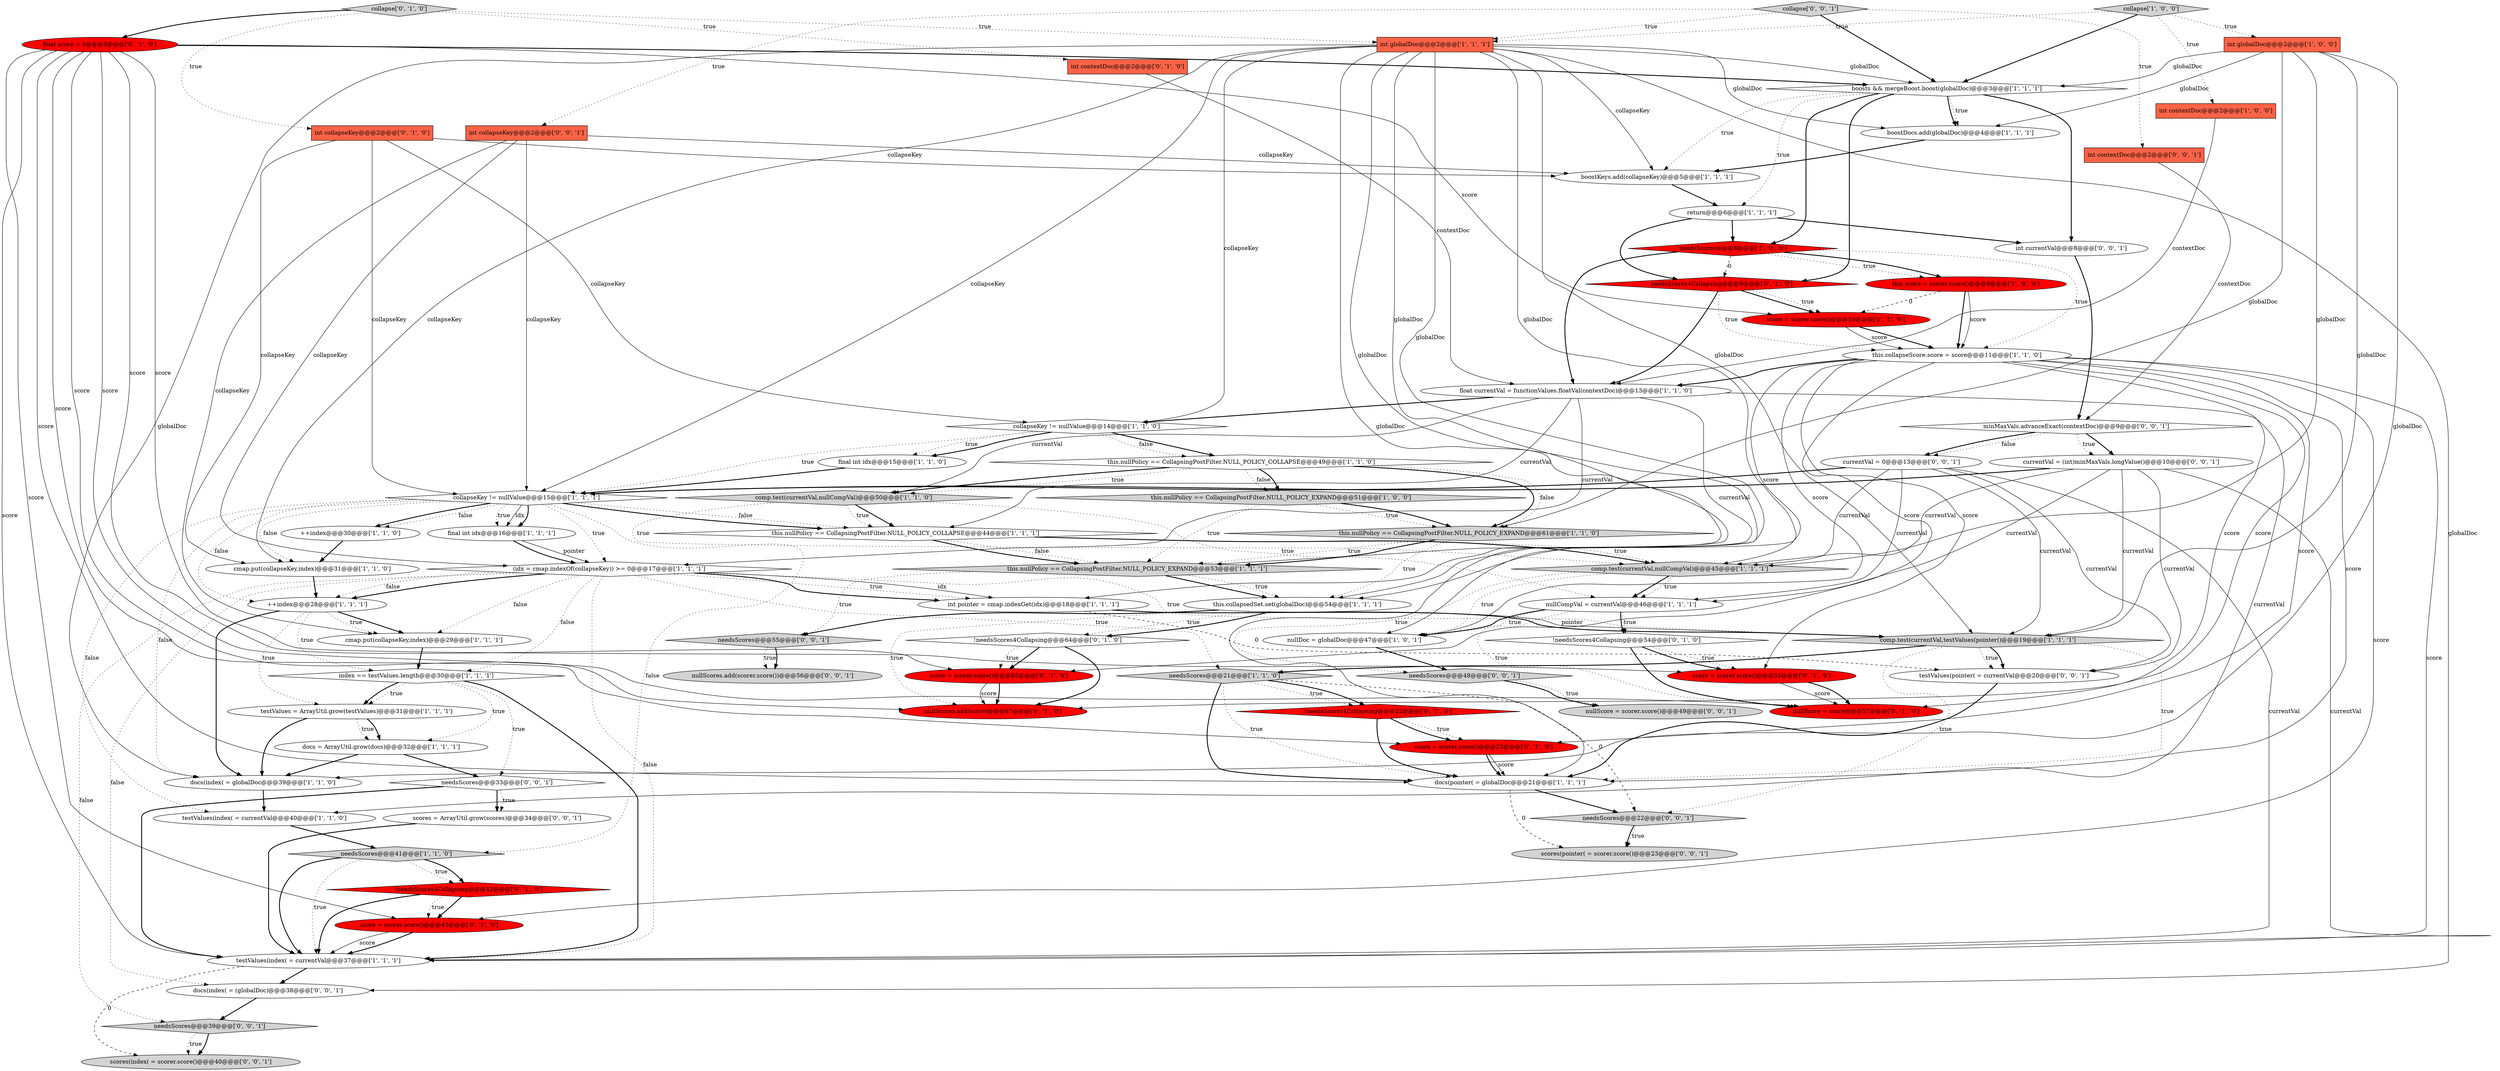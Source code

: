 digraph {
15 [style = filled, label = "index == testValues.length@@@30@@@['1', '1', '1']", fillcolor = white, shape = diamond image = "AAA0AAABBB1BBB"];
70 [style = filled, label = "needsScores@@@33@@@['0', '0', '1']", fillcolor = white, shape = diamond image = "AAA0AAABBB3BBB"];
12 [style = filled, label = "comp.test(currentVal,testValues(pointer()@@@19@@@['1', '1', '1']", fillcolor = lightgray, shape = diamond image = "AAA0AAABBB1BBB"];
9 [style = filled, label = "int contextDoc@@@2@@@['1', '0', '0']", fillcolor = tomato, shape = box image = "AAA0AAABBB1BBB"];
47 [style = filled, label = "score = scorer.score()@@@43@@@['0', '1', '0']", fillcolor = red, shape = ellipse image = "AAA1AAABBB2BBB"];
75 [style = filled, label = "scores(pointer( = scorer.score()@@@23@@@['0', '0', '1']", fillcolor = lightgray, shape = ellipse image = "AAA0AAABBB3BBB"];
45 [style = filled, label = "int contextDoc@@@2@@@['0', '1', '0']", fillcolor = tomato, shape = box image = "AAA0AAABBB2BBB"];
36 [style = filled, label = "boostDocs.add(globalDoc)@@@4@@@['1', '1', '1']", fillcolor = white, shape = ellipse image = "AAA0AAABBB1BBB"];
55 [style = filled, label = "score = scorer.score()@@@65@@@['0', '1', '0']", fillcolor = red, shape = ellipse image = "AAA1AAABBB2BBB"];
16 [style = filled, label = "this.nullPolicy == CollapsingPostFilter.NULL_POLICY_EXPAND@@@51@@@['1', '0', '0']", fillcolor = lightgray, shape = diamond image = "AAA0AAABBB1BBB"];
11 [style = filled, label = "comp.test(currentVal,nullCompVal)@@@45@@@['1', '1', '1']", fillcolor = lightgray, shape = diamond image = "AAA0AAABBB1BBB"];
0 [style = filled, label = "needsScores@@@8@@@['1', '0', '0']", fillcolor = red, shape = diamond image = "AAA1AAABBB1BBB"];
69 [style = filled, label = "testValues(pointer( = currentVal@@@20@@@['0', '0', '1']", fillcolor = white, shape = ellipse image = "AAA0AAABBB3BBB"];
64 [style = filled, label = "collapse['0', '0', '1']", fillcolor = lightgray, shape = diamond image = "AAA0AAABBB3BBB"];
1 [style = filled, label = "int pointer = cmap.indexGet(idx)@@@18@@@['1', '1', '1']", fillcolor = white, shape = ellipse image = "AAA0AAABBB1BBB"];
32 [style = filled, label = "int globalDoc@@@2@@@['1', '0', '0']", fillcolor = tomato, shape = box image = "AAA0AAABBB1BBB"];
17 [style = filled, label = "nullCompVal = currentVal@@@46@@@['1', '1', '1']", fillcolor = white, shape = ellipse image = "AAA0AAABBB1BBB"];
34 [style = filled, label = "docs(pointer( = globalDoc@@@21@@@['1', '1', '1']", fillcolor = white, shape = ellipse image = "AAA0AAABBB1BBB"];
39 [style = filled, label = "cmap.put(collapseKey,index)@@@31@@@['1', '1', '0']", fillcolor = white, shape = ellipse image = "AAA0AAABBB1BBB"];
50 [style = filled, label = "score = scorer.score()@@@10@@@['0', '1', '0']", fillcolor = red, shape = ellipse image = "AAA1AAABBB2BBB"];
6 [style = filled, label = "final int idx@@@16@@@['1', '1', '1']", fillcolor = white, shape = ellipse image = "AAA0AAABBB1BBB"];
31 [style = filled, label = "testValues(index( = currentVal@@@40@@@['1', '1', '0']", fillcolor = white, shape = ellipse image = "AAA0AAABBB1BBB"];
23 [style = filled, label = "final int idx@@@15@@@['1', '1', '0']", fillcolor = white, shape = ellipse image = "AAA0AAABBB1BBB"];
58 [style = filled, label = "needsScores@@@39@@@['0', '0', '1']", fillcolor = lightgray, shape = diamond image = "AAA0AAABBB3BBB"];
61 [style = filled, label = "nullScores.add(scorer.score())@@@56@@@['0', '0', '1']", fillcolor = lightgray, shape = ellipse image = "AAA0AAABBB3BBB"];
30 [style = filled, label = "cmap.put(collapseKey,index)@@@29@@@['1', '1', '1']", fillcolor = white, shape = ellipse image = "AAA0AAABBB1BBB"];
13 [style = filled, label = "needsScores@@@41@@@['1', '1', '0']", fillcolor = lightgray, shape = diamond image = "AAA0AAABBB1BBB"];
62 [style = filled, label = "needsScores@@@22@@@['0', '0', '1']", fillcolor = lightgray, shape = diamond image = "AAA0AAABBB3BBB"];
66 [style = filled, label = "needsScores@@@48@@@['0', '0', '1']", fillcolor = lightgray, shape = diamond image = "AAA0AAABBB3BBB"];
54 [style = filled, label = "!needsScores4Collapsing@@@54@@@['0', '1', '0']", fillcolor = white, shape = diamond image = "AAA0AAABBB2BBB"];
24 [style = filled, label = "boosts && mergeBoost.boost(globalDoc)@@@3@@@['1', '1', '1']", fillcolor = white, shape = diamond image = "AAA0AAABBB1BBB"];
28 [style = filled, label = "nullDoc = globalDoc@@@47@@@['1', '0', '1']", fillcolor = white, shape = ellipse image = "AAA0AAABBB1BBB"];
41 [style = filled, label = "this.nullPolicy == CollapsingPostFilter.NULL_POLICY_COLLAPSE@@@44@@@['1', '1', '1']", fillcolor = white, shape = diamond image = "AAA0AAABBB1BBB"];
4 [style = filled, label = "(idx = cmap.indexOf(collapseKey)) >= 0@@@17@@@['1', '1', '1']", fillcolor = white, shape = diamond image = "AAA0AAABBB1BBB"];
43 [style = filled, label = "nullScore = score@@@57@@@['0', '1', '0']", fillcolor = red, shape = ellipse image = "AAA1AAABBB2BBB"];
35 [style = filled, label = "testValues = ArrayUtil.grow(testValues)@@@31@@@['1', '1', '1']", fillcolor = white, shape = ellipse image = "AAA0AAABBB1BBB"];
76 [style = filled, label = "nullScore = scorer.score()@@@49@@@['0', '0', '1']", fillcolor = lightgray, shape = ellipse image = "AAA0AAABBB3BBB"];
33 [style = filled, label = "this.score = scorer.score()@@@9@@@['1', '0', '0']", fillcolor = red, shape = ellipse image = "AAA1AAABBB1BBB"];
3 [style = filled, label = "float currentVal = functionValues.floatVal(contextDoc)@@@13@@@['1', '1', '0']", fillcolor = white, shape = ellipse image = "AAA0AAABBB1BBB"];
27 [style = filled, label = "collapseKey != nullValue@@@15@@@['1', '1', '1']", fillcolor = white, shape = diamond image = "AAA0AAABBB1BBB"];
29 [style = filled, label = "this.nullPolicy == CollapsingPostFilter.NULL_POLICY_EXPAND@@@53@@@['1', '1', '1']", fillcolor = lightgray, shape = diamond image = "AAA0AAABBB1BBB"];
57 [style = filled, label = "collapse['0', '1', '0']", fillcolor = lightgray, shape = diamond image = "AAA0AAABBB2BBB"];
63 [style = filled, label = "currentVal = 0@@@13@@@['0', '0', '1']", fillcolor = white, shape = ellipse image = "AAA0AAABBB3BBB"];
67 [style = filled, label = "scores = ArrayUtil.grow(scores)@@@34@@@['0', '0', '1']", fillcolor = white, shape = ellipse image = "AAA0AAABBB3BBB"];
38 [style = filled, label = "docs(index( = globalDoc@@@39@@@['1', '1', '0']", fillcolor = white, shape = ellipse image = "AAA0AAABBB1BBB"];
8 [style = filled, label = "comp.test(currentVal,nullCompVal)@@@50@@@['1', '1', '0']", fillcolor = lightgray, shape = diamond image = "AAA0AAABBB1BBB"];
25 [style = filled, label = "collapseKey != nullValue@@@14@@@['1', '1', '0']", fillcolor = white, shape = diamond image = "AAA0AAABBB1BBB"];
37 [style = filled, label = "++index@@@28@@@['1', '1', '1']", fillcolor = white, shape = ellipse image = "AAA0AAABBB1BBB"];
40 [style = filled, label = "int globalDoc@@@2@@@['1', '1', '1']", fillcolor = tomato, shape = box image = "AAA0AAABBB1BBB"];
21 [style = filled, label = "return@@@6@@@['1', '1', '1']", fillcolor = white, shape = ellipse image = "AAA0AAABBB1BBB"];
56 [style = filled, label = "int collapseKey@@@2@@@['0', '1', '0']", fillcolor = tomato, shape = box image = "AAA0AAABBB2BBB"];
2 [style = filled, label = "this.nullPolicy == CollapsingPostFilter.NULL_POLICY_EXPAND@@@61@@@['1', '1', '0']", fillcolor = lightgray, shape = diamond image = "AAA0AAABBB1BBB"];
74 [style = filled, label = "docs(index( = (globalDoc)@@@38@@@['0', '0', '1']", fillcolor = white, shape = ellipse image = "AAA0AAABBB3BBB"];
7 [style = filled, label = "collapse['1', '0', '0']", fillcolor = lightgray, shape = diamond image = "AAA0AAABBB1BBB"];
42 [style = filled, label = "score = scorer.score()@@@23@@@['0', '1', '0']", fillcolor = red, shape = ellipse image = "AAA1AAABBB2BBB"];
59 [style = filled, label = "minMaxVals.advanceExact(contextDoc)@@@9@@@['0', '0', '1']", fillcolor = white, shape = diamond image = "AAA0AAABBB3BBB"];
19 [style = filled, label = "this.nullPolicy == CollapsingPostFilter.NULL_POLICY_COLLAPSE@@@49@@@['1', '1', '0']", fillcolor = white, shape = diamond image = "AAA0AAABBB1BBB"];
18 [style = filled, label = "this.collapseScore.score = score@@@11@@@['1', '1', '0']", fillcolor = white, shape = ellipse image = "AAA0AAABBB1BBB"];
14 [style = filled, label = "testValues(index( = currentVal@@@37@@@['1', '1', '1']", fillcolor = white, shape = ellipse image = "AAA0AAABBB1BBB"];
68 [style = filled, label = "int currentVal@@@8@@@['0', '0', '1']", fillcolor = white, shape = ellipse image = "AAA0AAABBB3BBB"];
46 [style = filled, label = "needsScores4Collapsing@@@9@@@['0', '1', '0']", fillcolor = red, shape = diamond image = "AAA1AAABBB2BBB"];
51 [style = filled, label = "nullScores.add(score)@@@67@@@['0', '1', '0']", fillcolor = red, shape = ellipse image = "AAA1AAABBB2BBB"];
72 [style = filled, label = "int collapseKey@@@2@@@['0', '0', '1']", fillcolor = tomato, shape = box image = "AAA0AAABBB3BBB"];
60 [style = filled, label = "int contextDoc@@@2@@@['0', '0', '1']", fillcolor = tomato, shape = box image = "AAA0AAABBB3BBB"];
22 [style = filled, label = "boostKeys.add(collapseKey)@@@5@@@['1', '1', '1']", fillcolor = white, shape = ellipse image = "AAA0AAABBB1BBB"];
48 [style = filled, label = "!needsScores4Collapsing@@@22@@@['0', '1', '0']", fillcolor = red, shape = diamond image = "AAA1AAABBB2BBB"];
49 [style = filled, label = "score = scorer.score()@@@55@@@['0', '1', '0']", fillcolor = red, shape = ellipse image = "AAA1AAABBB2BBB"];
53 [style = filled, label = "!needsScores4Collapsing@@@42@@@['0', '1', '0']", fillcolor = red, shape = diamond image = "AAA1AAABBB2BBB"];
71 [style = filled, label = "needsScores@@@55@@@['0', '0', '1']", fillcolor = lightgray, shape = diamond image = "AAA0AAABBB3BBB"];
20 [style = filled, label = "docs = ArrayUtil.grow(docs)@@@32@@@['1', '1', '1']", fillcolor = white, shape = ellipse image = "AAA0AAABBB1BBB"];
73 [style = filled, label = "scores(index( = scorer.score()@@@40@@@['0', '0', '1']", fillcolor = lightgray, shape = ellipse image = "AAA0AAABBB3BBB"];
65 [style = filled, label = "currentVal = (int)minMaxVals.longValue()@@@10@@@['0', '0', '1']", fillcolor = white, shape = ellipse image = "AAA0AAABBB3BBB"];
44 [style = filled, label = "float score = 0@@@3@@@['0', '1', '0']", fillcolor = red, shape = ellipse image = "AAA1AAABBB2BBB"];
26 [style = filled, label = "this.collapsedSet.set(globalDoc)@@@54@@@['1', '1', '1']", fillcolor = white, shape = ellipse image = "AAA0AAABBB1BBB"];
52 [style = filled, label = "!needsScores4Collapsing@@@64@@@['0', '1', '0']", fillcolor = white, shape = diamond image = "AAA0AAABBB2BBB"];
10 [style = filled, label = "++index@@@30@@@['1', '1', '0']", fillcolor = white, shape = ellipse image = "AAA0AAABBB1BBB"];
5 [style = filled, label = "needsScores@@@21@@@['1', '1', '0']", fillcolor = lightgray, shape = diamond image = "AAA0AAABBB1BBB"];
71->61 [style = dotted, label="true"];
35->20 [style = dotted, label="true"];
17->54 [style = dotted, label="true"];
54->49 [style = dotted, label="true"];
72->22 [style = solid, label="collapseKey"];
18->3 [style = bold, label=""];
70->67 [style = bold, label=""];
17->54 [style = bold, label=""];
12->5 [style = bold, label=""];
57->45 [style = dotted, label="true"];
4->1 [style = dotted, label="true"];
27->37 [style = dotted, label="false"];
63->17 [style = solid, label="currentVal"];
40->26 [style = solid, label="globalDoc"];
20->70 [style = bold, label=""];
53->47 [style = bold, label=""];
40->25 [style = solid, label="collapseKey"];
15->20 [style = dotted, label="true"];
55->51 [style = bold, label=""];
33->50 [style = dashed, label="0"];
40->36 [style = solid, label="globalDoc"];
38->31 [style = bold, label=""];
41->11 [style = bold, label=""];
3->41 [style = solid, label="currentVal"];
52->55 [style = bold, label=""];
27->38 [style = dotted, label="false"];
29->26 [style = dotted, label="true"];
47->14 [style = solid, label="score"];
5->48 [style = dotted, label="true"];
58->73 [style = bold, label=""];
18->14 [style = solid, label="score"];
40->11 [style = solid, label="globalDoc"];
5->34 [style = bold, label=""];
11->66 [style = dotted, label="true"];
21->46 [style = bold, label=""];
19->16 [style = dotted, label="false"];
33->18 [style = bold, label=""];
53->47 [style = dotted, label="true"];
10->39 [style = bold, label=""];
34->75 [style = dashed, label="0"];
27->31 [style = dotted, label="false"];
37->38 [style = bold, label=""];
44->34 [style = solid, label="score"];
26->52 [style = dotted, label="true"];
25->19 [style = bold, label=""];
3->1 [style = solid, label="currentVal"];
4->30 [style = dotted, label="false"];
63->12 [style = solid, label="currentVal"];
56->27 [style = solid, label="collapseKey"];
12->69 [style = dotted, label="true"];
11->28 [style = dotted, label="true"];
3->31 [style = solid, label="currentVal"];
1->12 [style = bold, label=""];
35->38 [style = bold, label=""];
46->50 [style = bold, label=""];
46->18 [style = dotted, label="true"];
69->34 [style = bold, label=""];
45->3 [style = solid, label="contextDoc"];
44->43 [style = solid, label="score"];
49->43 [style = solid, label="score"];
24->21 [style = dotted, label="true"];
13->14 [style = bold, label=""];
40->74 [style = solid, label="globalDoc"];
27->13 [style = dotted, label="false"];
44->55 [style = solid, label="score"];
64->60 [style = dotted, label="true"];
24->46 [style = bold, label=""];
48->34 [style = bold, label=""];
12->34 [style = dotted, label="true"];
44->51 [style = solid, label="score"];
44->47 [style = solid, label="score"];
41->11 [style = dotted, label="true"];
0->3 [style = bold, label=""];
33->18 [style = solid, label="score"];
63->69 [style = solid, label="currentVal"];
64->40 [style = dotted, label="true"];
6->4 [style = solid, label="pointer"];
54->49 [style = bold, label=""];
40->24 [style = solid, label="globalDoc"];
21->0 [style = bold, label=""];
2->29 [style = dotted, label="true"];
18->55 [style = solid, label="score"];
35->20 [style = bold, label=""];
27->6 [style = solid, label="idx"];
44->42 [style = solid, label="score"];
40->28 [style = solid, label="globalDoc"];
24->0 [style = bold, label=""];
50->18 [style = bold, label=""];
7->40 [style = dotted, label="true"];
63->27 [style = bold, label=""];
8->17 [style = dotted, label="true"];
9->3 [style = solid, label="contextDoc"];
15->35 [style = dotted, label="true"];
19->2 [style = bold, label=""];
25->19 [style = dotted, label="false"];
40->12 [style = solid, label="globalDoc"];
20->38 [style = bold, label=""];
4->1 [style = solid, label="idx"];
72->30 [style = solid, label="collapseKey"];
50->18 [style = solid, label="score"];
15->35 [style = bold, label=""];
4->15 [style = dotted, label="false"];
29->26 [style = bold, label=""];
71->61 [style = bold, label=""];
6->4 [style = bold, label=""];
58->73 [style = dotted, label="true"];
7->24 [style = bold, label=""];
65->27 [style = bold, label=""];
5->34 [style = dotted, label="true"];
57->40 [style = dotted, label="true"];
24->22 [style = dotted, label="true"];
34->62 [style = bold, label=""];
12->62 [style = dotted, label="true"];
59->63 [style = bold, label=""];
17->43 [style = dotted, label="true"];
11->17 [style = bold, label=""];
21->68 [style = bold, label=""];
56->22 [style = solid, label="collapseKey"];
25->23 [style = dotted, label="true"];
15->70 [style = dotted, label="true"];
4->37 [style = dotted, label="false"];
52->51 [style = bold, label=""];
63->14 [style = solid, label="currentVal"];
7->32 [style = dotted, label="true"];
72->4 [style = solid, label="collapseKey"];
41->29 [style = dotted, label="false"];
30->15 [style = bold, label=""];
39->37 [style = bold, label=""];
4->5 [style = dotted, label="true"];
72->27 [style = solid, label="collapseKey"];
32->2 [style = solid, label="globalDoc"];
4->14 [style = dotted, label="false"];
8->41 [style = bold, label=""];
55->51 [style = solid, label="score"];
0->18 [style = dotted, label="true"];
18->49 [style = solid, label="score"];
52->55 [style = dotted, label="true"];
15->14 [style = bold, label=""];
70->14 [style = bold, label=""];
40->27 [style = solid, label="collapseKey"];
54->43 [style = bold, label=""];
37->30 [style = bold, label=""];
18->26 [style = solid, label="score"];
18->34 [style = solid, label="score"];
31->13 [style = bold, label=""];
70->67 [style = dotted, label="true"];
62->75 [style = bold, label=""];
40->34 [style = solid, label="globalDoc"];
59->65 [style = bold, label=""];
11->17 [style = dotted, label="true"];
13->53 [style = dotted, label="true"];
24->68 [style = bold, label=""];
56->25 [style = solid, label="collapseKey"];
32->24 [style = solid, label="globalDoc"];
32->11 [style = solid, label="globalDoc"];
4->58 [style = dotted, label="false"];
14->73 [style = dashed, label="0"];
8->41 [style = dotted, label="true"];
27->39 [style = dotted, label="false"];
62->75 [style = dotted, label="true"];
60->59 [style = solid, label="contextDoc"];
37->15 [style = dotted, label="true"];
66->76 [style = dotted, label="true"];
27->4 [style = dotted, label="true"];
32->12 [style = solid, label="globalDoc"];
19->8 [style = dotted, label="true"];
66->76 [style = bold, label=""];
19->16 [style = bold, label=""];
53->14 [style = bold, label=""];
37->35 [style = dotted, label="true"];
59->63 [style = dotted, label="false"];
26->52 [style = bold, label=""];
12->69 [style = bold, label=""];
63->11 [style = solid, label="currentVal"];
32->38 [style = solid, label="globalDoc"];
59->65 [style = dotted, label="true"];
27->10 [style = bold, label=""];
46->50 [style = dotted, label="true"];
27->41 [style = dotted, label="false"];
17->28 [style = dotted, label="true"];
26->71 [style = bold, label=""];
8->11 [style = dotted, label="true"];
2->26 [style = dotted, label="true"];
18->43 [style = solid, label="score"];
40->22 [style = solid, label="collapseKey"];
4->1 [style = bold, label=""];
18->28 [style = solid, label="score"];
27->10 [style = dotted, label="false"];
44->24 [style = bold, label=""];
4->12 [style = dotted, label="true"];
13->14 [style = dotted, label="true"];
0->46 [style = dashed, label="0"];
24->36 [style = dotted, label="true"];
16->29 [style = dotted, label="true"];
3->8 [style = solid, label="currentVal"];
42->34 [style = solid, label="score"];
74->58 [style = bold, label=""];
46->3 [style = bold, label=""];
18->47 [style = solid, label="score"];
40->39 [style = solid, label="collapseKey"];
42->34 [style = bold, label=""];
32->36 [style = solid, label="globalDoc"];
40->29 [style = solid, label="globalDoc"];
16->2 [style = dotted, label="true"];
1->69 [style = dashed, label="0"];
23->27 [style = bold, label=""];
64->72 [style = dotted, label="true"];
65->12 [style = solid, label="currentVal"];
13->53 [style = bold, label=""];
18->51 [style = solid, label="score"];
3->25 [style = bold, label=""];
25->23 [style = bold, label=""];
56->39 [style = solid, label="collapseKey"];
48->42 [style = dotted, label="true"];
41->29 [style = bold, label=""];
40->38 [style = solid, label="globalDoc"];
36->22 [style = bold, label=""];
0->33 [style = dotted, label="true"];
22->21 [style = bold, label=""];
65->69 [style = solid, label="currentVal"];
18->42 [style = solid, label="score"];
7->9 [style = dotted, label="true"];
64->24 [style = bold, label=""];
16->2 [style = bold, label=""];
48->42 [style = bold, label=""];
49->43 [style = bold, label=""];
65->11 [style = solid, label="currentVal"];
27->6 [style = bold, label=""];
19->8 [style = bold, label=""];
37->30 [style = dotted, label="true"];
44->50 [style = solid, label="score"];
44->49 [style = solid, label="score"];
24->36 [style = bold, label=""];
3->4 [style = solid, label="currentVal"];
17->28 [style = bold, label=""];
14->74 [style = bold, label=""];
0->33 [style = bold, label=""];
65->17 [style = solid, label="currentVal"];
44->14 [style = solid, label="score"];
4->37 [style = bold, label=""];
4->74 [style = dotted, label="false"];
27->41 [style = bold, label=""];
68->59 [style = bold, label=""];
65->14 [style = solid, label="currentVal"];
19->2 [style = dotted, label="false"];
5->48 [style = bold, label=""];
26->51 [style = dotted, label="true"];
57->44 [style = bold, label=""];
27->6 [style = dotted, label="true"];
5->62 [style = dashed, label="0"];
25->27 [style = dotted, label="true"];
2->29 [style = bold, label=""];
67->14 [style = bold, label=""];
47->14 [style = bold, label=""];
1->12 [style = solid, label="pointer"];
28->66 [style = bold, label=""];
29->71 [style = dotted, label="true"];
57->56 [style = dotted, label="true"];
}
